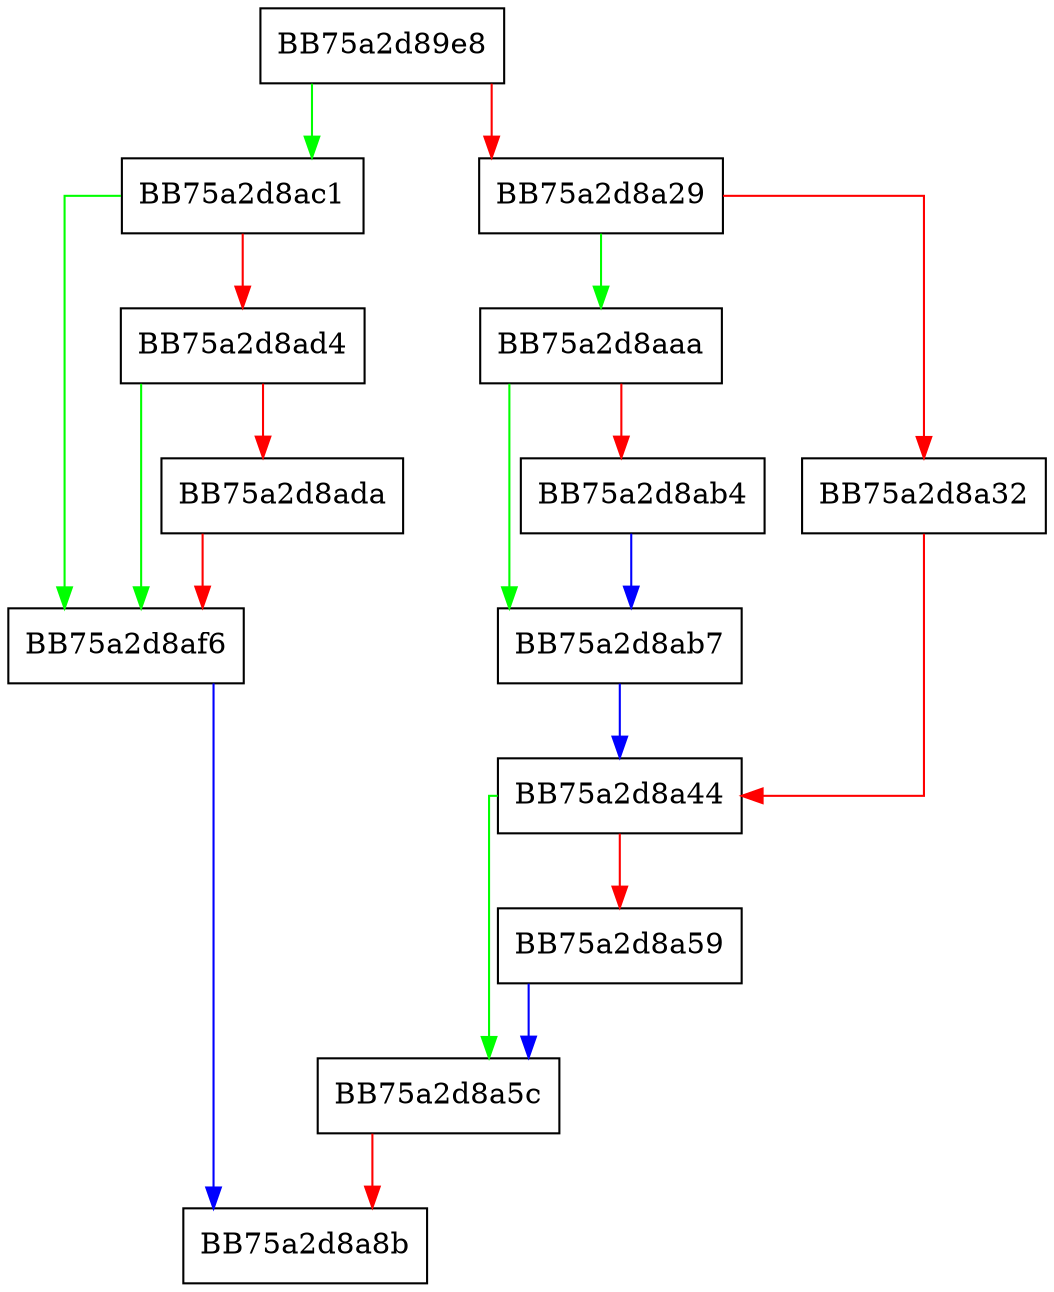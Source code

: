 digraph LoadAsciiString {
  node [shape="box"];
  graph [splines=ortho];
  BB75a2d89e8 -> BB75a2d8ac1 [color="green"];
  BB75a2d89e8 -> BB75a2d8a29 [color="red"];
  BB75a2d8a29 -> BB75a2d8aaa [color="green"];
  BB75a2d8a29 -> BB75a2d8a32 [color="red"];
  BB75a2d8a32 -> BB75a2d8a44 [color="red"];
  BB75a2d8a44 -> BB75a2d8a5c [color="green"];
  BB75a2d8a44 -> BB75a2d8a59 [color="red"];
  BB75a2d8a59 -> BB75a2d8a5c [color="blue"];
  BB75a2d8a5c -> BB75a2d8a8b [color="red"];
  BB75a2d8aaa -> BB75a2d8ab7 [color="green"];
  BB75a2d8aaa -> BB75a2d8ab4 [color="red"];
  BB75a2d8ab4 -> BB75a2d8ab7 [color="blue"];
  BB75a2d8ab7 -> BB75a2d8a44 [color="blue"];
  BB75a2d8ac1 -> BB75a2d8af6 [color="green"];
  BB75a2d8ac1 -> BB75a2d8ad4 [color="red"];
  BB75a2d8ad4 -> BB75a2d8af6 [color="green"];
  BB75a2d8ad4 -> BB75a2d8ada [color="red"];
  BB75a2d8ada -> BB75a2d8af6 [color="red"];
  BB75a2d8af6 -> BB75a2d8a8b [color="blue"];
}